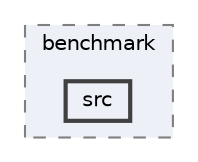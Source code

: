 digraph "src"
{
 // LATEX_PDF_SIZE
  bgcolor="transparent";
  edge [fontname=Helvetica,fontsize=10,labelfontname=Helvetica,labelfontsize=10];
  node [fontname=Helvetica,fontsize=10,shape=box,height=0.2,width=0.4];
  compound=true
  subgraph clusterdir_8315d347d97208d98be09897643fae47 {
    graph [ bgcolor="#edf0f7", pencolor="grey50", label="benchmark", fontname=Helvetica,fontsize=10 style="filled,dashed", URL="dir_8315d347d97208d98be09897643fae47.html",tooltip=""]
  dir_752dc43128642b0dd03b20cb5f92bfee [label="src", fillcolor="#edf0f7", color="grey25", style="filled,bold", URL="dir_752dc43128642b0dd03b20cb5f92bfee.html",tooltip=""];
  }
}
